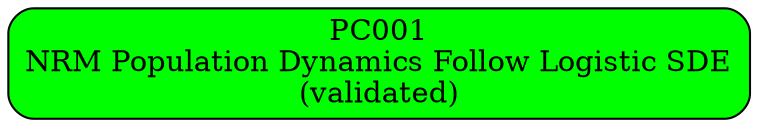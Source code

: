 digraph TEG {
  rankdir=LR;
  node [shape=box, style=rounded];

  "PC001" [label="PC001\nNRM Population Dynamics Follow Logistic SDE\n(validated)", fillcolor=green, style="rounded,filled"];

}